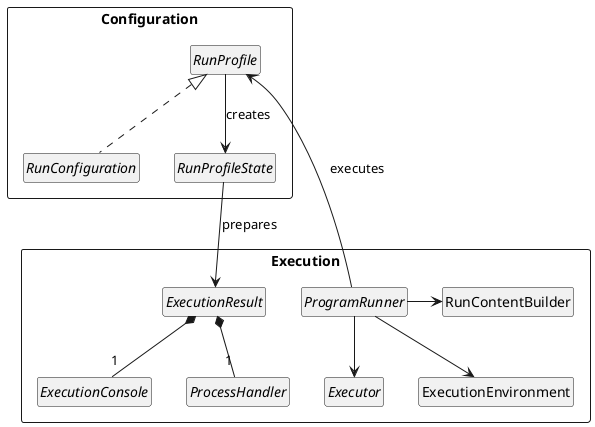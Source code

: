 @startuml

hide empty members
hide circle

package Configuration <<Rectangle>> {
  interface RunProfile
  interface RunConfiguration
  interface RunProfileState
}

package Execution <<Rectangle>> {
  abstract class Executor
  interface ProgramRunner
  class ExecutionEnvironment
  class RunContentBuilder
  abstract class ExecutionResult
  interface ExecutionConsole
  abstract class ProcessHandler
}

RunProfile <|.. RunConfiguration
RunProfile --> RunProfileState: creates

RunProfileState --> ExecutionResult: prepares

ExecutionResult *-- "1" ExecutionConsole
ExecutionResult *-- "1" ProcessHandler

ProgramRunner --> RunProfile: executes
ProgramRunner --> Executor
ProgramRunner --> ExecutionEnvironment
ProgramRunner -r-> RunContentBuilder

@enduml
